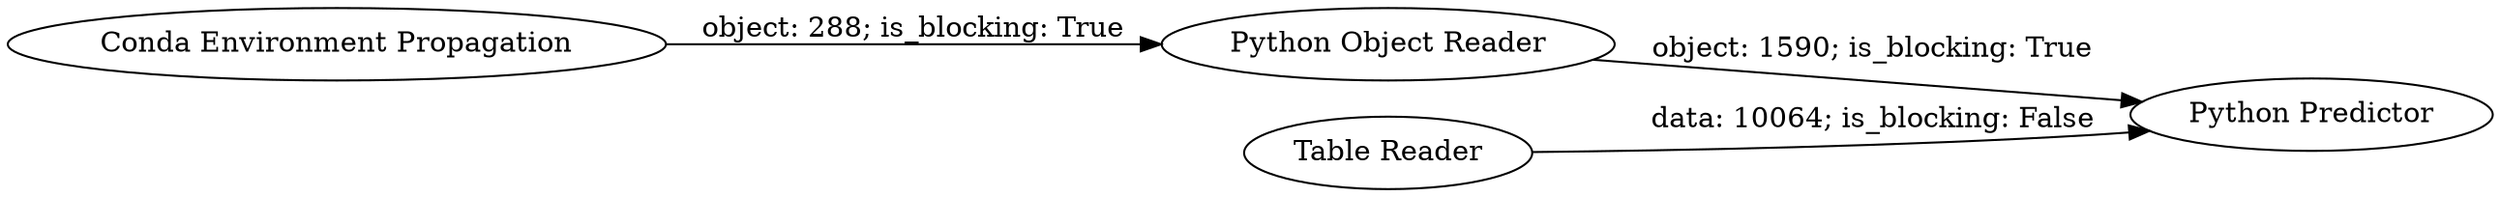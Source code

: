 digraph {
	"-8444689213691549761_258" [label="Python Predictor"]
	"-8444689213691549761_7" [label="Python Object Reader"]
	"-8444689213691549761_260" [label="Conda Environment Propagation"]
	"-8444689213691549761_262" [label="Table Reader"]
	"-8444689213691549761_7" -> "-8444689213691549761_258" [label="object: 1590; is_blocking: True"]
	"-8444689213691549761_262" -> "-8444689213691549761_258" [label="data: 10064; is_blocking: False"]
	"-8444689213691549761_260" -> "-8444689213691549761_7" [label="object: 288; is_blocking: True"]
	rankdir=LR
}
